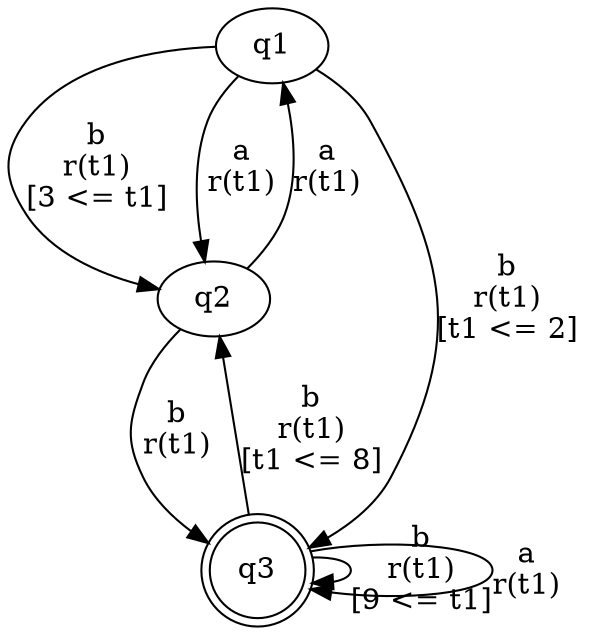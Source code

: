digraph "tests_1/test19/solution200/solution" {
	q1[label=q1]
	q2[label=q2]
	q3[label=q3 shape=doublecircle]
	q1 -> q2[label="b\nr(t1)\n[3 <= t1]"]
	q2 -> q3[label="b\nr(t1)\n"]
	q3 -> q3[label="b\nr(t1)\n[9 <= t1]"]
	q3 -> q2[label="b\nr(t1)\n[t1 <= 8]"]
	q3 -> q3[label="a\nr(t1)\n"]
	q2 -> q1[label="a\nr(t1)\n"]
	q1 -> q2[label="a\nr(t1)\n"]
	q1 -> q3[label="b\nr(t1)\n[t1 <= 2]"]
}
